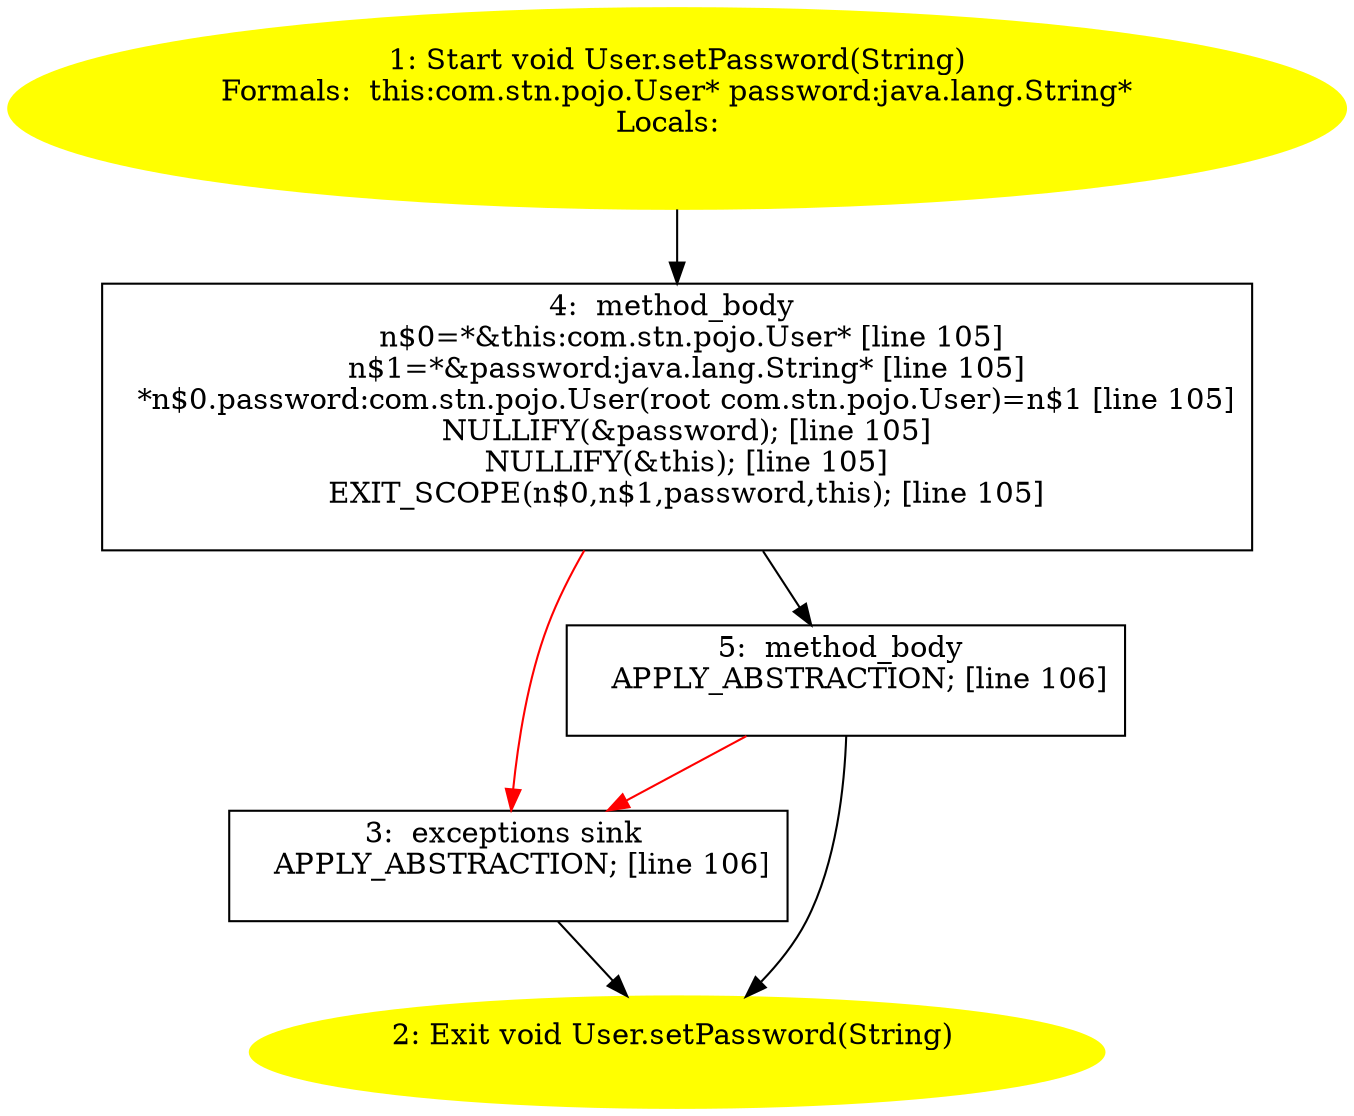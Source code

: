 /* @generated */
digraph cfg {
"com.stn.pojo.User.setPassword(java.lang.String):void.da7be094bff8f4a35261fa54b7a294e9_1" [label="1: Start void User.setPassword(String)\nFormals:  this:com.stn.pojo.User* password:java.lang.String*\nLocals:  \n  " color=yellow style=filled]
	

	 "com.stn.pojo.User.setPassword(java.lang.String):void.da7be094bff8f4a35261fa54b7a294e9_1" -> "com.stn.pojo.User.setPassword(java.lang.String):void.da7be094bff8f4a35261fa54b7a294e9_4" ;
"com.stn.pojo.User.setPassword(java.lang.String):void.da7be094bff8f4a35261fa54b7a294e9_2" [label="2: Exit void User.setPassword(String) \n  " color=yellow style=filled]
	

"com.stn.pojo.User.setPassword(java.lang.String):void.da7be094bff8f4a35261fa54b7a294e9_3" [label="3:  exceptions sink \n   APPLY_ABSTRACTION; [line 106]\n " shape="box"]
	

	 "com.stn.pojo.User.setPassword(java.lang.String):void.da7be094bff8f4a35261fa54b7a294e9_3" -> "com.stn.pojo.User.setPassword(java.lang.String):void.da7be094bff8f4a35261fa54b7a294e9_2" ;
"com.stn.pojo.User.setPassword(java.lang.String):void.da7be094bff8f4a35261fa54b7a294e9_4" [label="4:  method_body \n   n$0=*&this:com.stn.pojo.User* [line 105]\n  n$1=*&password:java.lang.String* [line 105]\n  *n$0.password:com.stn.pojo.User(root com.stn.pojo.User)=n$1 [line 105]\n  NULLIFY(&password); [line 105]\n  NULLIFY(&this); [line 105]\n  EXIT_SCOPE(n$0,n$1,password,this); [line 105]\n " shape="box"]
	

	 "com.stn.pojo.User.setPassword(java.lang.String):void.da7be094bff8f4a35261fa54b7a294e9_4" -> "com.stn.pojo.User.setPassword(java.lang.String):void.da7be094bff8f4a35261fa54b7a294e9_5" ;
	 "com.stn.pojo.User.setPassword(java.lang.String):void.da7be094bff8f4a35261fa54b7a294e9_4" -> "com.stn.pojo.User.setPassword(java.lang.String):void.da7be094bff8f4a35261fa54b7a294e9_3" [color="red" ];
"com.stn.pojo.User.setPassword(java.lang.String):void.da7be094bff8f4a35261fa54b7a294e9_5" [label="5:  method_body \n   APPLY_ABSTRACTION; [line 106]\n " shape="box"]
	

	 "com.stn.pojo.User.setPassword(java.lang.String):void.da7be094bff8f4a35261fa54b7a294e9_5" -> "com.stn.pojo.User.setPassword(java.lang.String):void.da7be094bff8f4a35261fa54b7a294e9_2" ;
	 "com.stn.pojo.User.setPassword(java.lang.String):void.da7be094bff8f4a35261fa54b7a294e9_5" -> "com.stn.pojo.User.setPassword(java.lang.String):void.da7be094bff8f4a35261fa54b7a294e9_3" [color="red" ];
}
